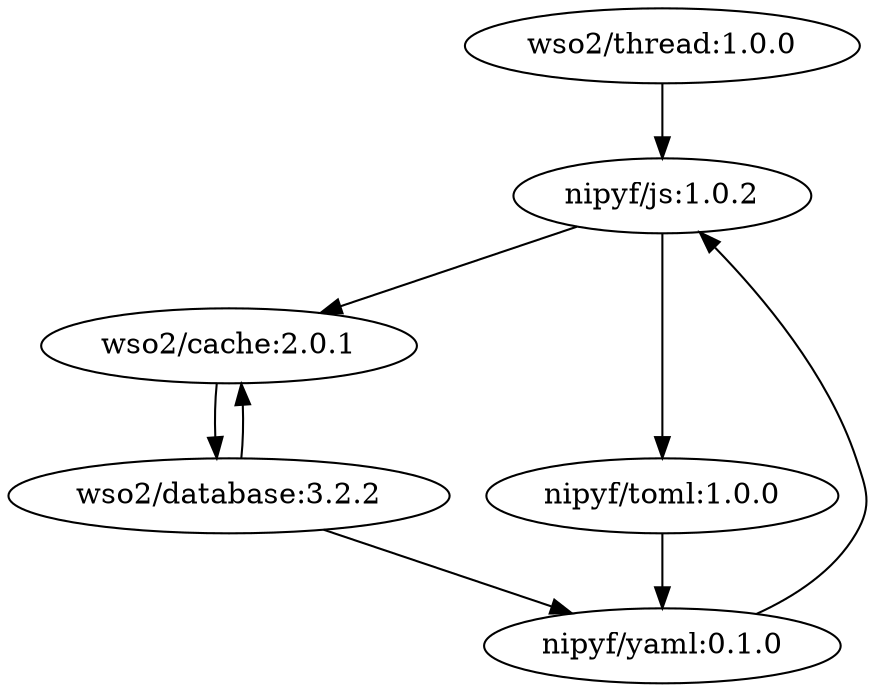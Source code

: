 digraph "case002" {
    "wso2/thread:1.0.0" -> "nipyf/js:1.0.2"
    "nipyf/js:1.0.2" -> "wso2/cache:2.0.1"
    "nipyf/js:1.0.2" -> "nipyf/toml:1.0.0"
    "wso2/cache:2.0.1" -> "wso2/database:3.2.2"
    "wso2/database:3.2.2" -> "wso2/cache:2.0.1"
    "wso2/database:3.2.2" -> "nipyf/yaml:0.1.0"
    "nipyf/yaml:0.1.0" -> "nipyf/js:1.0.2"
    "nipyf/toml:1.0.0" -> "nipyf/yaml:0.1.0"
}
